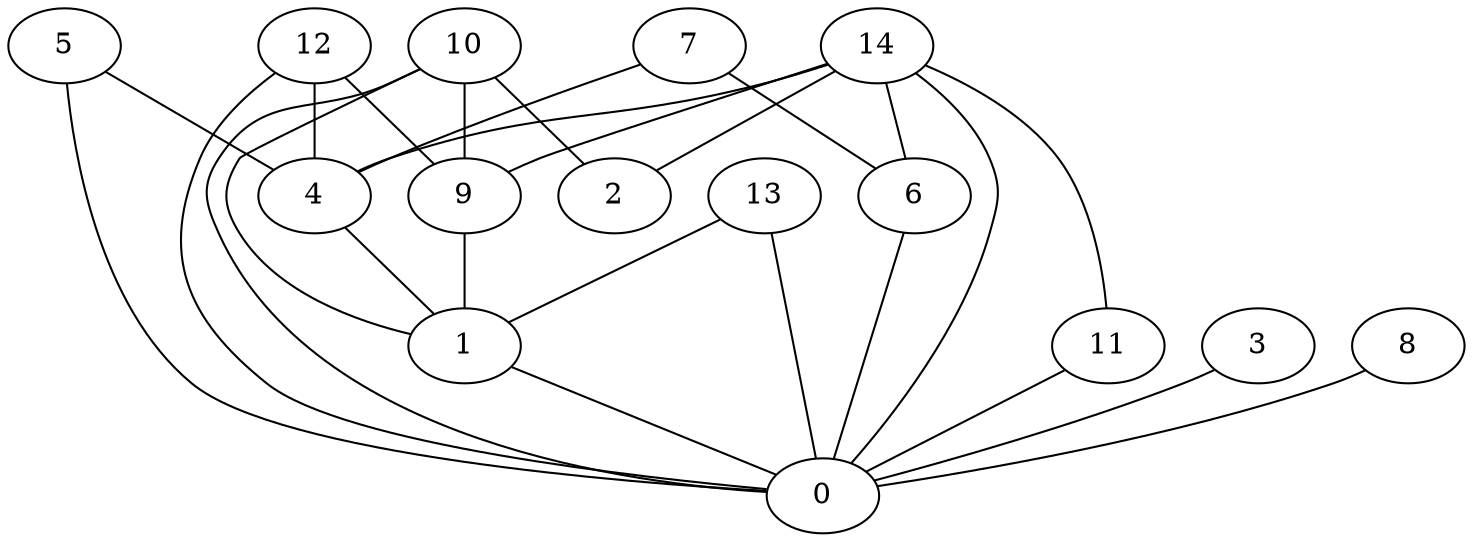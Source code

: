 digraph "sensornet-topology" {
label = "";
rankdir="BT";"0"->"1" [arrowhead = "both"] 
"0"->"3" [arrowhead = "both"] 
"0"->"5" [arrowhead = "both"] 
"0"->"6" [arrowhead = "both"] 
"0"->"8" [arrowhead = "both"] 
"0"->"10" [arrowhead = "both"] 
"0"->"11" [arrowhead = "both"] 
"0"->"12" [arrowhead = "both"] 
"0"->"13" [arrowhead = "both"] 
"0"->"14" [arrowhead = "both"] 
"1"->"4" [arrowhead = "both"] 
"1"->"9" [arrowhead = "both"] 
"1"->"10" [arrowhead = "both"] 
"1"->"13" [arrowhead = "both"] 
"2"->"10" [arrowhead = "both"] 
"2"->"14" [arrowhead = "both"] 
"4"->"5" [arrowhead = "both"] 
"4"->"7" [arrowhead = "both"] 
"4"->"12" [arrowhead = "both"] 
"4"->"14" [arrowhead = "both"] 
"6"->"7" [arrowhead = "both"] 
"6"->"14" [arrowhead = "both"] 
"9"->"10" [arrowhead = "both"] 
"9"->"12" [arrowhead = "both"] 
"9"->"14" [arrowhead = "both"] 
"11"->"14" [arrowhead = "both"] 
}